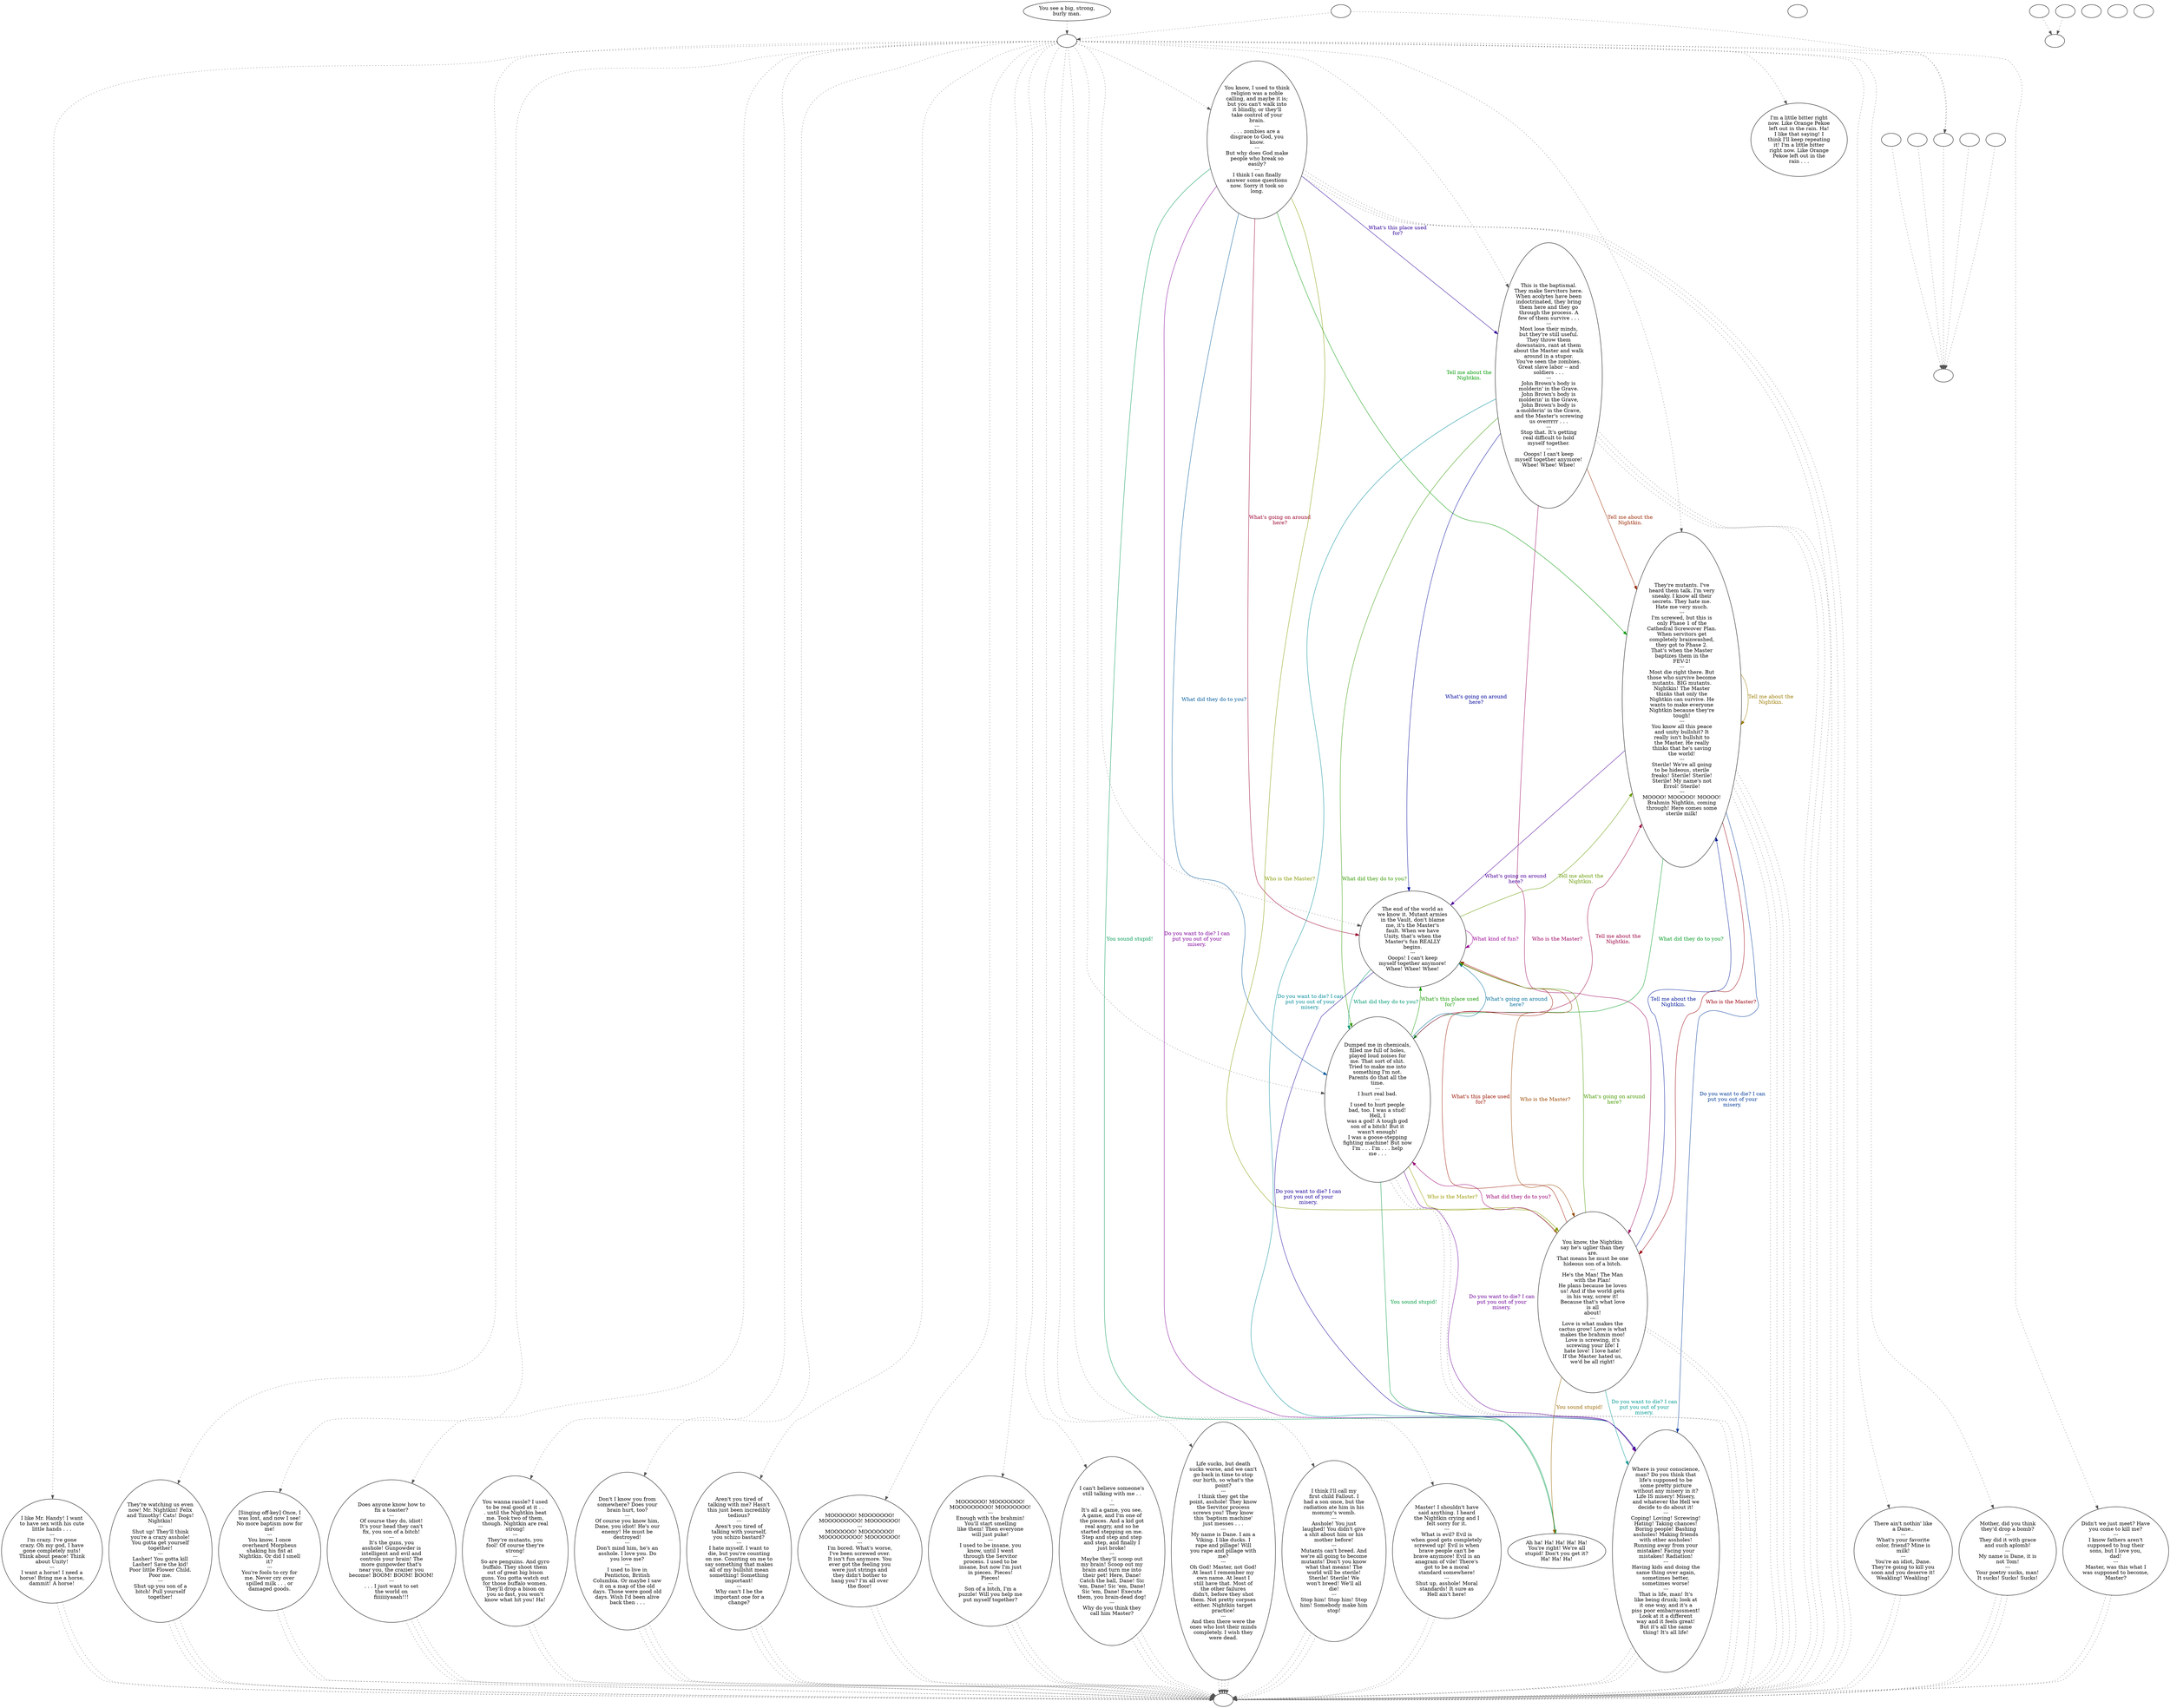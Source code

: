 digraph DANE {
  "start" [style=filled       fillcolor="#FFFFFF"       color="#000000"]
  "start" -> "do_dialogue" [style=dotted color="#555555"]
  "start" [label="You see a big, strong,\nburly man."]
  "do_dialogue" [style=filled       fillcolor="#FFFFFF"       color="#000000"]
  "do_dialogue" -> "get_reaction" [style=dotted color="#555555"]
  "do_dialogue" -> "dane00" [style=dotted color="#555555"]
  "do_dialogue" -> "dane01" [style=dotted color="#555555"]
  "do_dialogue" -> "dane02" [style=dotted color="#555555"]
  "do_dialogue" -> "dane03" [style=dotted color="#555555"]
  "do_dialogue" -> "dane04" [style=dotted color="#555555"]
  "do_dialogue" -> "dane05" [style=dotted color="#555555"]
  "do_dialogue" -> "dane06" [style=dotted color="#555555"]
  "do_dialogue" -> "dane07" [style=dotted color="#555555"]
  "do_dialogue" -> "dane08" [style=dotted color="#555555"]
  "do_dialogue" -> "dane09" [style=dotted color="#555555"]
  "do_dialogue" -> "dane10" [style=dotted color="#555555"]
  "do_dialogue" -> "dane11" [style=dotted color="#555555"]
  "do_dialogue" -> "dane12" [style=dotted color="#555555"]
  "do_dialogue" -> "dane13" [style=dotted color="#555555"]
  "do_dialogue" -> "dane14" [style=dotted color="#555555"]
  "do_dialogue" -> "dane15" [style=dotted color="#555555"]
  "do_dialogue" -> "dane16" [style=dotted color="#555555"]
  "do_dialogue" -> "dane17" [style=dotted color="#555555"]
  "do_dialogue" -> "dane18" [style=dotted color="#555555"]
  "do_dialogue" -> "dane19" [style=dotted color="#555555"]
  "do_dialogue" -> "dane20" [style=dotted color="#555555"]
  "do_dialogue" -> "dane24" [style=dotted color="#555555"]
  "do_dialogue" [label=""]
  "social_skills" [style=filled       fillcolor="#FFFFFF"       color="#000000"]
  "social_skills" -> "get_reaction" [style=dotted color="#555555"]
  "social_skills" -> "do_dialogue" [style=dotted color="#555555"]
  "social_skills" [label=""]
  "dane00" [style=filled       fillcolor="#FFFFFF"       color="#000000"]
  "dane00" -> "danemore" [style=dotted color="#555555"]
  "dane00" -> "danemore" [style=dotted color="#555555"]
  "dane00" [label="Didn't we just meet? Have\nyou come to kill me?\n---\nI know fathers aren't\nsupposed to hug their\nsons, but I love you,\ndad!\n---\nMaster, was this what I\nwas supposed to become,\nMaster?"]
  "dane01" [style=filled       fillcolor="#FFFFFF"       color="#000000"]
  "dane01" -> "danemore" [style=dotted color="#555555"]
  "dane01" -> "danemore" [style=dotted color="#555555"]
  "dane01" [label="There ain't nothin' like\na Dane..\n---\nWhat's your favorite\ncolor, friend? Mine is\nmilk!\n---\nYou're an idiot, Dane.\nThey're going to kill you\nsoon and you deserve it!\nWeakling! Weakling!"]
  "dane02" [style=filled       fillcolor="#FFFFFF"       color="#000000"]
  "dane02" -> "danemore" [style=dotted color="#555555"]
  "dane02" -> "danemore" [style=dotted color="#555555"]
  "dane02" -> "danemore" [style=dotted color="#555555"]
  "dane02" [label="Mother, did you think\nthey'd drop a bomb?\n---\nThey did it with grace\nand such aplomb!\n---\nMy name is Dane, it is\nnot Tom!\n---\nYour poetry sucks, man!\nIt sucks! Sucks! Sucks!"]
  "dane03" [style=filled       fillcolor="#FFFFFF"       color="#000000"]
  "dane03" -> "danemore" [style=dotted color="#555555"]
  "dane03" -> "danemore" [style=dotted color="#555555"]
  "dane03" [label="I like Mr. Handy! I want\nto have sex with his cute\nlittle hands . . .\n---\nI'm crazy. I've gone\ncrazy. Oh my god, I have\ngone completely nuts!\nThink about peace! Think\nabout Unity!\n---\nI want a horse! I need a\nhorse! Bring me a horse,\ndammit! A horse!"]
  "dane04" [style=filled       fillcolor="#FFFFFF"       color="#000000"]
  "dane04" -> "danemore" [style=dotted color="#555555"]
  "dane04" -> "danemore" [style=dotted color="#555555"]
  "dane04" -> "danemore" [style=dotted color="#555555"]
  "dane04" [label="They're watching us even\nnow! Mr. Nightkin! Felix\nand Timothy! Cats! Dogs!\nNightkin!\n---\nShut up! They'll think\nyou're a crazy asshole!\nYou gotta get yourself\ntogether!\n---\nLasher! You gotta kill\nLasher! Save the kid!\nPoor little Flower Child.\nPoor me.\n---\nShut up you son of a\nbitch! Pull yourself\ntogether!"]
  "dane05" [style=filled       fillcolor="#FFFFFF"       color="#000000"]
  "dane05" -> "danemore" [style=dotted color="#555555"]
  "dane05" -> "danemore" [style=dotted color="#555555"]
  "dane05" [label="[Singing off-key] Once, I\nwas lost, and now I see!\nNo more baptism now for\nme!\n---\nYou know, I once\noverheard Morpheus\nshaking his fist at\nNightkin. Or did I smell\nit?\n---\nYou're fools to cry for\nme. Never cry over\nspilled milk . . . or\ndamaged goods."]
  "dane06" [style=filled       fillcolor="#FFFFFF"       color="#000000"]
  "dane06" -> "danemore" [style=dotted color="#555555"]
  "dane06" -> "danemore" [style=dotted color="#555555"]
  "dane06" -> "danemore" [style=dotted color="#555555"]
  "dane06" [label="Does anyone know how to\nfix a toaster?\n---\nOf course they do, idiot!\nIt's your head they can't\nfix, you son of a bitch!\n---\nIt's the guns, you\nasshole! Gunpowder is\nintelligent and evil and\ncontrols your brain! The\nmore gunpowder that's\nnear you, the crazier you\nbecome! BOOM! BOOM! BOOM!\n---\n. . . I just want to set\nthe world on\nfiiiiiiiyaaah!!!"]
  "dane07" [style=filled       fillcolor="#FFFFFF"       color="#000000"]
  "dane07" -> "danemore" [style=dotted color="#555555"]
  "dane07" -> "danemore" [style=dotted color="#555555"]
  "dane07" [label="You wanna rassle? I used\nto be real good at it . .\n. until the Nightkin beat\nme. Took two of them,\nthough. Nightkin are real\nstrong!\n---\nThey're mutants, you\nfool! Of course they're\nstrong!\n---\nSo are penguins. And gyro\nbuffalo. They shoot them\nout of great big bison\nguns. You gotta watch out\nfor those buffalo women.\nThey'll drop a bison on\nyou so fast, you won't\nknow what hit you! Ha!"]
  "dane08" [style=filled       fillcolor="#FFFFFF"       color="#000000"]
  "dane08" -> "danemore" [style=dotted color="#555555"]
  "dane08" -> "danemore" [style=dotted color="#555555"]
  "dane08" -> "danemore" [style=dotted color="#555555"]
  "dane08" [label="Don't I know you from\nsomewhere? Does your\nbrain hurt, too?\n---\nOf course you know him,\nDane, you idiot! He's our\nenemy! He must be\ndestroyed!\n---\nDon't mind him, he's an\nasshole. I love you. Do\nyou love me?\n---\nI used to live in\nPenticton, British\nColumbia. Or maybe I saw\nit on a map of the old\ndays. Those were good old\ndays. Wish I'd been alive\nback then . . ."]
  "dane09" [style=filled       fillcolor="#FFFFFF"       color="#000000"]
  "dane09" -> "danemore" [style=dotted color="#555555"]
  "dane09" -> "danemore" [style=dotted color="#555555"]
  "dane09" -> "danemore" [style=dotted color="#555555"]
  "dane09" [label="Aren't you tired of\ntalking with me? Hasn't\nthis just been incredibly\ntedious?\n---\nAren't you tired of\ntalking with yourself,\nyou schizo bastard?\n---\nI hate myself. I want to\ndie, but you're counting\non me. Counting on me to\nsay something that makes\nall of my bullshit mean\nsomething! Something\nimportant!\n---\nWhy can't I be the\nimportant one for a\nchange?"]
  "dane10" [style=filled       fillcolor="#FFFFFF"       color="#000000"]
  "dane10" -> "danemore" [style=dotted color="#555555"]
  "dane10" -> "danemore" [style=dotted color="#555555"]
  "dane10" [label="MOOOOOO! MOOOOOOO!\nMOOOOOOOOO! MOOOOOOO!\n---\nMOOOOOO! MOOOOOOO!\nMOOOOOOOOO! MOOOOOOO!\n---\nI'm bored. What's worse,\nI've been screwed over.\nIt isn't fun anymore. You\never got the feeling you\nwere just strings and\nthey didn't bother to\nhang you? I'm all over\nthe floor!"]
  "dane11" [style=filled       fillcolor="#FFFFFF"       color="#000000"]
  "dane11" -> "danemore" [style=dotted color="#555555"]
  "dane11" -> "danemore" [style=dotted color="#555555"]
  "dane11" -> "danemore" [style=dotted color="#555555"]
  "dane11" [label="MOOOOOO! MOOOOOOO!\nMOOOOOOOOO! MOOOOOOO!\n---\nEnough with the brahmin!\nYou'll start smelling\nlike them! Then everyone\nwill just puke!\n---\nI used to be insane, you\nknow, until I went\nthrough the Servitor\nprocess. I used to be\ninsane, but now I'm just\nin pieces. Pieces!\nPieces!\n---\nSon of a bitch, I'm a\npuzzle! Will you help me\nput myself together?"]
  "dane12" [style=filled       fillcolor="#FFFFFF"       color="#000000"]
  "dane12" -> "danemore" [style=dotted color="#555555"]
  "dane12" -> "danemore" [style=dotted color="#555555"]
  "dane12" -> "danemore" [style=dotted color="#555555"]
  "dane12" [label="I can't believe someone's\nstill talking with me . .\n.\n---\nIt's all a game, you see.\nA game, and I'm one of\nthe pieces. And a kid got\nreal angry, and so he\nstarted stepping on me.\nStep and step and step\nand step, and finally I\njust broke!\n---\nMaybe they'll scoop out\nmy brain! Scoop out my\nbrain and turn me into\ntheir pet! Here, Dane!\nCatch the ball, Dane! Sic\n'em, Dane! Sic 'em, Dane!\nSic 'em, Dane! Execute\nthem, you brain-dead dog!\n---\nWhy do you think they\ncall him Master?"]
  "dane13" [style=filled       fillcolor="#FFFFFF"       color="#000000"]
  "dane13" -> "danemore" [style=dotted color="#555555"]
  "dane13" -> "danemore" [style=dotted color="#555555"]
  "dane13" -> "danemore" [style=dotted color="#555555"]
  "dane13" -> "danemore" [style=dotted color="#555555"]
  "dane13" [label="Life sucks, but death\nsucks worse, and we can't\ngo back in time to stop\nour birth, so what's the\npoint?\n---\nI think they get the\npoint, asshole! They know\nthe Servitor process\nscrews you! They know\nthis 'baptism machine'\njust messes . . .\n---\nMy name is Dane. I am a\nViking. I like ducks. I\nrape and pillage! Will\nyou rape and pillage with\nme?\n---\nOh God! Master, not God!\nAt least I remember my\nown name. At least I\nstill have that. Most of\nthe other failures\ndidn't, before they shot\nthem. Not pretty corpses\neither. Nightkin target\npractice!\n---\nAnd then there were the\nones who lost their minds\ncompletely. I wish they\nwere dead."]
  "dane14" [style=filled       fillcolor="#FFFFFF"       color="#000000"]
  "dane14" -> "danemore" [style=dotted color="#555555"]
  "dane14" -> "danemore" [style=dotted color="#555555"]
  "dane14" -> "danemore" [style=dotted color="#555555"]
  "dane14" [label="I think I'll call my\nfirst child Fallout. I\nhad a son once, but the\nradiation ate him in his\nmommy's womb.\n---\nAsshole! You just\nlaughed! You didn't give\na shit about him or his\nmother before!\n---\nMutants can't breed. And\nwe're all going to become\nmutants! Don't you know\nwhat that means! The\nworld will be sterile!\nSterile! Sterile! We\nwon't breed! We'll all\ndie!\n---\nStop him! Stop him! Stop\nhim! Somebody make him\nstop!"]
  "dane15" [style=filled       fillcolor="#FFFFFF"       color="#000000"]
  "dane15" -> "danemore" [style=dotted color="#555555"]
  "dane15" -> "danemore" [style=dotted color="#555555"]
  "dane15" [label="Master! I shouldn't have\nsaid anything. I heard\nthe Nightkin crying and I\nfelt sorry for it.\n---\nWhat is evil? Evil is\nwhen good gets completely\nscrewed up! Evil is when\nbrave people can't be\nbrave anymore! Evil is an\nanagram of vile! There's\ngot to be a moral\nstandard somewhere!\n---\nShut up, asshole! Moral\nstandards! It sure as\nHell ain't here!"]
  "dane16" [style=filled       fillcolor="#FFFFFF"       color="#000000"]
  "dane16" -> "danemore" [style=dotted color="#555555"]
  "dane16" -> "danemore" [style=dotted color="#555555"]
  "dane16" -> "danemore" [style=dotted color="#555555"]
  "dane16" [label="You know, I used to think\nreligion was a noble\ncalling, and maybe it is;\nbut you can't walk into\nit blindly, or they'll\ntake control of your\nbrain.\n---\n. . . zombies are a\ndisgrace to God, you\nknow.\n---\nBut why does God make\npeople who break so\neasily?\n---\nI think I can finally\nanswer some questions\nnow. Sorry it took so\nlong."]
  "dane16" -> "dane17" [label="What's this place used\nfor?" color="#2E0099" fontcolor="#2E0099"]
  "dane16" -> "dane18" [label="Tell me about the\nNightkin." color="#009901" fontcolor="#009901"]
  "dane16" -> "dane19" [label="What's going on around\nhere?" color="#99002C" fontcolor="#99002C"]
  "dane16" -> "dane20" [label="What did they do to you?" color="#005899" fontcolor="#005899"]
  "dane16" -> "dane21" [label="Who is the Master?" color="#859900" fontcolor="#859900"]
  "dane16" -> "dane22" [label="Do you want to die? I can\nput you out of your\nmisery." color="#800099" fontcolor="#800099"]
  "dane16" -> "dane23" [label="You sound stupid!" color="#009954" fontcolor="#009954"]
  "dane17" [style=filled       fillcolor="#FFFFFF"       color="#000000"]
  "dane17" -> "danemore" [style=dotted color="#555555"]
  "dane17" -> "danemore" [style=dotted color="#555555"]
  "dane17" -> "danemore" [style=dotted color="#555555"]
  "dane17" [label="This is the baptismal.\nThey make Servitors here.\nWhen acolytes have been\nindoctrinated, they bring\nthem here and they go\nthrough the process. A\nfew of them survive . . .\n---\nMost lose their minds,\nbut they're still useful.\nThey throw them\ndownstairs, rant at them\nabout the Master and walk\naround in a stupor.\nYou've seen the zombies.\nGreat slave labor -- and\nsoldiers . . .\n---\nJohn Brown's body is\nmolderin' in the Grave.\nJohn Brown's body is\nmolderin' in the Grave,\nJohn Brown's body is\na-molderin' in the Grave,\nand the Master's screwing\nus overrrrr . . .\n---\nStop that. It's getting\nreal difficult to hold\nmyself together.\n---\nOoops! I can't keep\nmyself together anymore!\nWhee! Whee! Whee!"]
  "dane17" -> "dane18" [label="Tell me about the\nNightkin." color="#992700" fontcolor="#992700"]
  "dane17" -> "dane19" [label="What's going on around\nhere?" color="#000699" fontcolor="#000699"]
  "dane17" -> "dane20" [label="What did they do to you?" color="#329900" fontcolor="#329900"]
  "dane17" -> "dane21" [label="Who is the Master?" color="#99005F" fontcolor="#99005F"]
  "dane17" -> "dane22" [label="Do you want to die? I can\nput you out of your\nmisery." color="#008B99" fontcolor="#008B99"]
  "dane18" [style=filled       fillcolor="#FFFFFF"       color="#000000"]
  "dane18" -> "danemore" [style=dotted color="#555555"]
  "dane18" -> "danemore" [style=dotted color="#555555"]
  "dane18" -> "danemore" [style=dotted color="#555555"]
  "dane18" -> "danemore" [style=dotted color="#555555"]
  "dane18" [label="They're mutants. I've\nheard them talk. I'm very\nsneaky. I know all their\nsecrets. They hate me.\nHate me very much.\n---\nI'm screwed, but this is\nonly Phase 1 of the\nCathedral Screwover Plan.\nWhen servitors get\ncompletely brainwashed,\nthey got to Phase 2.\nThat's when the Master\nbaptizes them in the\nFEV-2!\n---\nMost die right there. But\nthose who survive become\nmutants. BIG mutants.\nNightkin! The Master\nthinks that only the\nNightkin can survive. He\nwants to make everyone\nNightkin because they're\ntough!\n---\nYou know all this peace\nand unity bullshit? It\nreally isn't bullshit to\nthe Master. He really\nthinks that he's saving\nthe world!\n---\nSterile! We're all going\nto be hideous, sterile\nfreaks! Sterile! Sterile!\nSterile! My name's not\nErrol! Sterile!\n---\nMOOOO! MOOOOO! MOOOO!\nBrahmin Nightkin, coming\nthrough! Here comes some\nsterile milk!"]
  "dane18" -> "dane18" [label="Tell me about the\nNightkin." color="#997A00" fontcolor="#997A00"]
  "dane18" -> "dane19" [label="What's going on around\nhere?" color="#4D0099" fontcolor="#4D0099"]
  "dane18" -> "dane20" [label="What did they do to you?" color="#009921" fontcolor="#009921"]
  "dane18" -> "dane21" [label="Who is the Master?" color="#99000C" fontcolor="#99000C"]
  "dane18" -> "dane22" [label="Do you want to die? I can\nput you out of your\nmisery." color="#003999" fontcolor="#003999"]
  "dane19" [style=filled       fillcolor="#FFFFFF"       color="#000000"]
  "dane19" [label="The end of the world as\nwe know it. Mutant armies\nin the Vault, don't blame\nme, it's the Master's\nfault. When we have\nUnity, that's when the\nMaster's fun REALLY\nbegins.\n---\nOoops! I can't keep\nmyself together anymore!\nWhee! Whee! Whee!"]
  "dane19" -> "dane18" [label="Tell me about the\nNightkin." color="#659900" fontcolor="#659900"]
  "dane19" -> "dane19" [label="What kind of fun?" color="#990092" fontcolor="#990092"]
  "dane19" -> "dane20" [label="What did they do to you?" color="#009973" fontcolor="#009973"]
  "dane19" -> "dane21" [label="Who is the Master?" color="#994700" fontcolor="#994700"]
  "dane19" -> "dane22" [label="Do you want to die? I can\nput you out of your\nmisery." color="#1A0099" fontcolor="#1A0099"]
  "dane20" [style=filled       fillcolor="#FFFFFF"       color="#000000"]
  "dane20" -> "danemore" [style=dotted color="#555555"]
  "dane20" -> "danemore" [style=dotted color="#555555"]
  "dane20" [label="Dumped me in chemicals,\nfilled me full of holes,\nplayed loud noises for\nme. That sort of shit.\nTried to make me into\nsomething I'm not.\nParents do that all the\ntime.\n---\nI hurt real bad.\n---\nI used to hurt people\nbad, too. I was a stud!\nHell, I\nwas a god! A tough god\nson of a bitch! But it\nwasn't enough!\nI was a goose-stepping\nfighting machine! But now\nI'm . . . I'm . . . help\nme . . ."]
  "dane20" -> "dane19" [label="What's this place used\nfor?" color="#139900" fontcolor="#139900"]
  "dane20" -> "dane18" [label="Tell me about the\nNightkin." color="#99003F" fontcolor="#99003F"]
  "dane20" -> "dane19" [label="What's going on around\nhere?" color="#006C99" fontcolor="#006C99"]
  "dane20" -> "dane21" [label="Who is the Master?" color="#989900" fontcolor="#989900"]
  "dane20" -> "dane22" [label="Do you want to die? I can\nput you out of your\nmisery." color="#6D0099" fontcolor="#6D0099"]
  "dane20" -> "dane23" [label="You sound stupid!" color="#009940" fontcolor="#009940"]
  "dane21" [style=filled       fillcolor="#FFFFFF"       color="#000000"]
  "dane21" -> "danemore" [style=dotted color="#555555"]
  "dane21" -> "danemore" [style=dotted color="#555555"]
  "dane21" [label="You know, the Nightkin\nsay he's uglier than they\nare.\nThat means he must be one\nhideous son of a bitch.\n---\nHe's the Man! The Man\nwith the Plan!\nHe plans because he loves\nus! And if the world gets\nin his way, screw it!\nBecause that's what love\nis all\nabout!\n---\nLove is what makes the\ncactus grow! Love is what\nmakes the brahmin moo!\nLove is screwing, it's\nscrewing your life! I\nhate love! I love hate!\nIf the Master hated us,\nwe'd be all right!"]
  "dane21" -> "dane19" [label="What's this place used\nfor?" color="#991400" fontcolor="#991400"]
  "dane21" -> "dane18" [label="Tell me about the\nNightkin." color="#001999" fontcolor="#001999"]
  "dane21" -> "dane19" [label="What's going on around\nhere?" color="#469900" fontcolor="#469900"]
  "dane21" -> "dane20" [label="What did they do to you?" color="#990072" fontcolor="#990072"]
  "dane21" -> "dane22" [label="Do you want to die? I can\nput you out of your\nmisery." color="#009993" fontcolor="#009993"]
  "dane21" -> "dane23" [label="You sound stupid!" color="#996600" fontcolor="#996600"]
  "dane22" [style=filled       fillcolor="#FFFFFF"       color="#000000"]
  "dane22" -> "danemore" [style=dotted color="#555555"]
  "dane22" -> "danemore" [style=dotted color="#555555"]
  "dane22" -> "danemore" [style=dotted color="#555555"]
  "dane22" [label="Where is your conscience,\nman? Do you think that\nlife's supposed to be\nsome pretty picture\nwithout any misery in it?\nLife IS misery! Misery,\nand whatever the Hell we\ndecide to do about it!\n---\nCoping! Loving! Screwing!\nHating! Taking chances!\nBoring people! Bashing\nassholes! Making friends\nwith other assholes!\nRunning away from your\nmistakes! Facing your\nmistakes! Radiation!\n---\nHaving kids and doing the\nsame thing over again,\nsometimes better,\nsometimes worse!\n---\nThat is life, man! It's\nlike being drunk; look at\nit one way, and it's a\npiss poor embarrassment!\nLook at it a different\nway and it feels great!\nBut it's all the same\nthing! It's all life!"]
  "dane23" [style=filled       fillcolor="#FFFFFF"       color="#000000"]
  "dane23" [label="Ah ha! Ha! Ha! Ha! Ha!\nYou're right! We're all\nstupid! Don't you get it?\nHa! Ha! Ha!"]
  "dane24" [style=filled       fillcolor="#FFFFFF"       color="#000000"]
  "dane24" [label="I'm a little bitter right\nnow. Like Orange Pekoe\nleft out in the rain. Ha!\nI like that saying! I\nthink I'll keep repeating\nit! I'm a little bitter\nright now. Like Orange\nPekoe left out in the\nrain . . ."]
  "danemore" [style=filled       fillcolor="#FFFFFF"       color="#000000"]
  "danemore" [label=""]
  "danereturn" [style=filled       fillcolor="#FFFFFF"       color="#000000"]
  "danereturn" [label=""]
  "get_reaction" [style=filled       fillcolor="#FFFFFF"       color="#000000"]
  "get_reaction" -> "ReactToLevel" [style=dotted color="#555555"]
  "get_reaction" [label=""]
  "ReactToLevel" [style=filled       fillcolor="#FFFFFF"       color="#000000"]
  "ReactToLevel" [label=""]
  "LevelToReact" [style=filled       fillcolor="#FFFFFF"       color="#000000"]
  "LevelToReact" [label=""]
  "UpReact" [style=filled       fillcolor="#FFFFFF"       color="#000000"]
  "UpReact" -> "ReactToLevel" [style=dotted color="#555555"]
  "UpReact" [label=""]
  "DownReact" [style=filled       fillcolor="#FFFFFF"       color="#000000"]
  "DownReact" -> "ReactToLevel" [style=dotted color="#555555"]
  "DownReact" [label=""]
  "BottomReact" [style=filled       fillcolor="#FFFFFF"       color="#000000"]
  "BottomReact" [label=""]
  "TopReact" [style=filled       fillcolor="#FFFFFF"       color="#000000"]
  "TopReact" [label=""]
  "BigUpReact" [style=filled       fillcolor="#FFFFFF"       color="#000000"]
  "BigUpReact" -> "ReactToLevel" [style=dotted color="#555555"]
  "BigUpReact" [label=""]
  "BigDownReact" [style=filled       fillcolor="#FFFFFF"       color="#000000"]
  "BigDownReact" -> "ReactToLevel" [style=dotted color="#555555"]
  "BigDownReact" [label=""]
  "UpReactLevel" [style=filled       fillcolor="#FFFFFF"       color="#000000"]
  "UpReactLevel" -> "LevelToReact" [style=dotted color="#555555"]
  "UpReactLevel" [label=""]
  "DownReactLevel" [style=filled       fillcolor="#FFFFFF"       color="#000000"]
  "DownReactLevel" -> "LevelToReact" [style=dotted color="#555555"]
  "DownReactLevel" [label=""]
  "Goodbyes" [style=filled       fillcolor="#FFFFFF"       color="#000000"]
  "Goodbyes" [label=""]
}